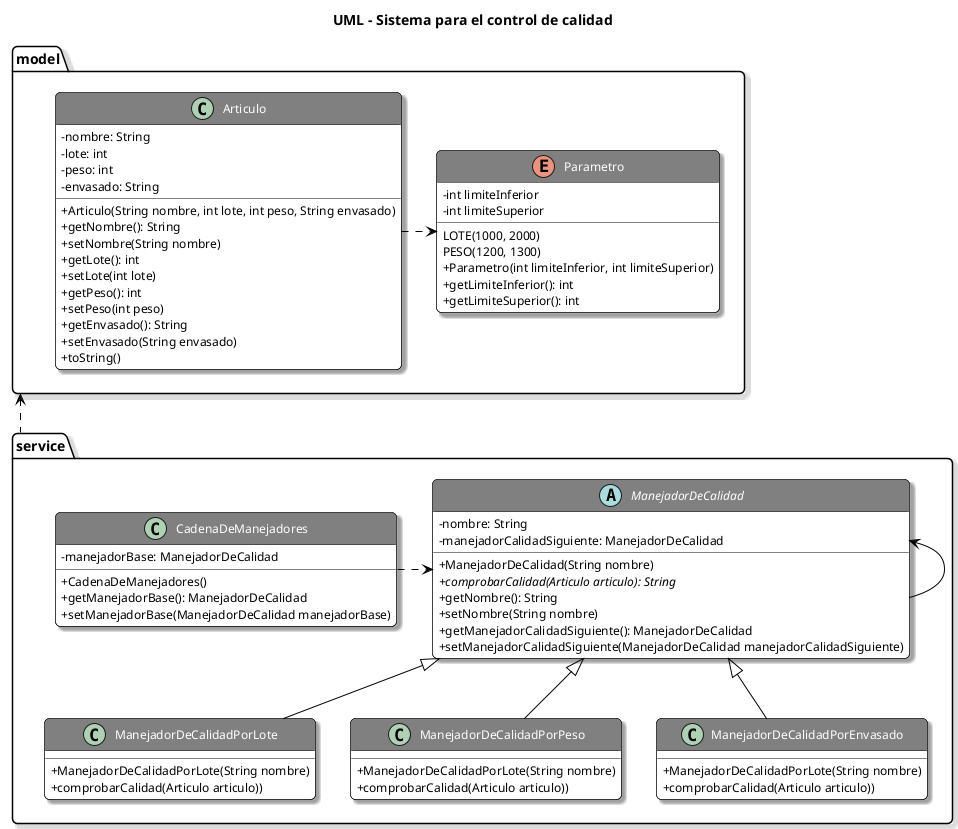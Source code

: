 @startuml
'https://plantuml.com/class-diagram
'___________STYLES___________
title UML - Sistema para el control de calidad
skinparam classAttributeIconSize 0
skinparam backgroundColor White
skinparam RoundCorner 10
skinparam Shadowing true

skinparam class {
    ArrowColor Black
    BackgroundColor White
    HeaderBackgroundColor Gray
    BorderColor Black
    FontColor White
    FontSize 14
    AttributeFontSize 12
}

skinparam object{
    ArrowColor Black
    BackgroundColor White
    BorderColor Black
    FontColor Black
    FontSize 14
    AttributeFontSize 12
}

skinparam note {
    BackgroundColor LightYellow
    BorderColor Black
}

'___________UML___________

package model {
class Articulo {
- nombre: String
- lote: int
- peso: int
- envasado: String
+ Articulo(String nombre, int lote, int peso, String envasado)
+ getNombre(): String
+ setNombre(String nombre)
+ getLote(): int
+ setLote(int lote)
+ getPeso(): int
+ setPeso(int peso)
+ getEnvasado(): String
+ setEnvasado(String envasado)
+ toString()
}

enum Parametro {
LOTE(1000, 2000)
PESO(1200, 1300)
- int limiteInferior
- int limiteSuperior
+ Parametro(int limiteInferior, int limiteSuperior)
+ getLimiteInferior(): int
+ getLimiteSuperior(): int
}
}

package service {
abstract ManejadorDeCalidad {
- nombre: String
- manejadorCalidadSiguiente: ManejadorDeCalidad
+ ManejadorDeCalidad(String nombre)
+ {abstract}comprobarCalidad(Articulo articulo): String
+ getNombre(): String
+ setNombre(String nombre)
+ getManejadorCalidadSiguiente(): ManejadorDeCalidad
+ setManejadorCalidadSiguiente(ManejadorDeCalidad manejadorCalidadSiguiente)
}

class ManejadorDeCalidadPorLote {
+ ManejadorDeCalidadPorLote(String nombre)
+ comprobarCalidad(Articulo articulo))
}

class ManejadorDeCalidadPorPeso {
+ ManejadorDeCalidadPorLote(String nombre)
+ comprobarCalidad(Articulo articulo))
}

class ManejadorDeCalidadPorEnvasado {
+ ManejadorDeCalidadPorLote(String nombre)
+ comprobarCalidad(Articulo articulo))
}

class CadenaDeManejadores {
- manejadorBase: ManejadorDeCalidad
+ CadenaDeManejadores()
+ getManejadorBase(): ManejadorDeCalidad
+ setManejadorBase(ManejadorDeCalidad manejadorBase)
}

}

model <.. service
Articulo .> Parametro
ManejadorDeCalidad <- ManejadorDeCalidad
CadenaDeManejadores .> ManejadorDeCalidad
ManejadorDeCalidad <|-- ManejadorDeCalidadPorLote
ManejadorDeCalidad <|-- ManejadorDeCalidadPorPeso
ManejadorDeCalidad <|-- ManejadorDeCalidadPorEnvasado

@enduml